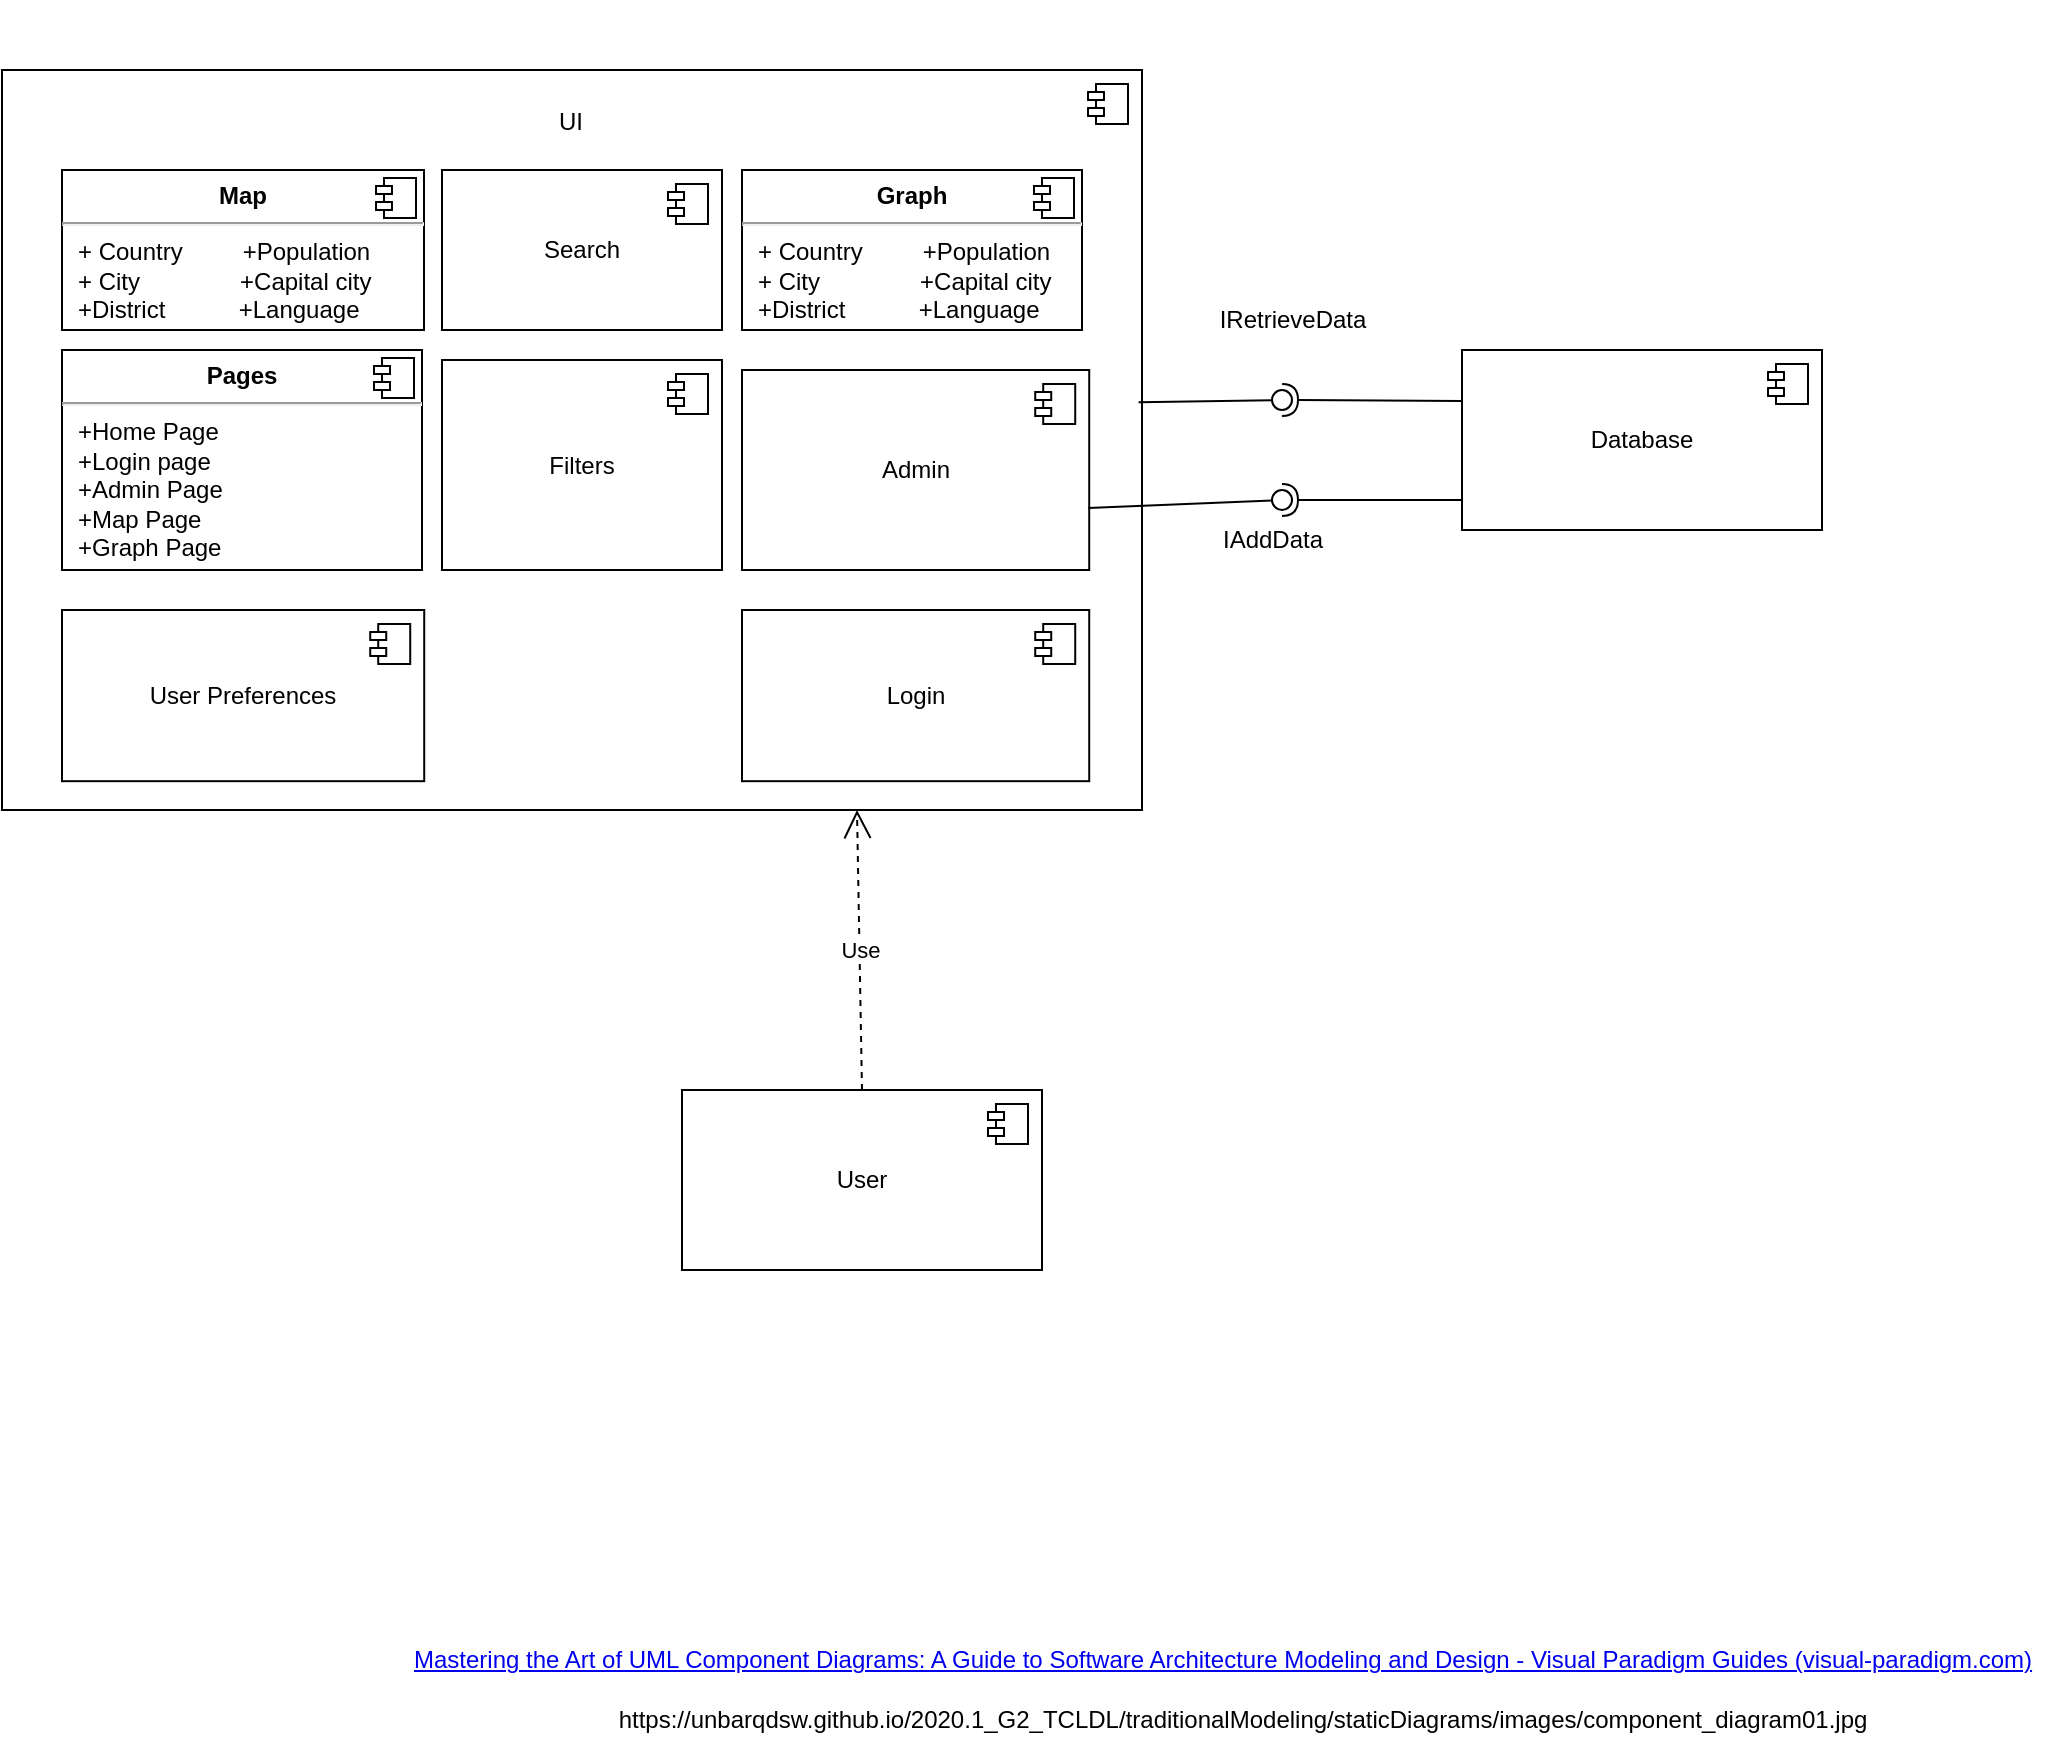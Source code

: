 <mxfile version="23.1.4" type="device">
  <diagram name="Page-1" id="13_8zOQAr86WjmaNlf--">
    <mxGraphModel dx="1807" dy="422" grid="1" gridSize="10" guides="1" tooltips="1" connect="1" arrows="1" fold="1" page="1" pageScale="1" pageWidth="850" pageHeight="1100" math="0" shadow="0">
      <root>
        <mxCell id="0" />
        <mxCell id="1" parent="0" />
        <mxCell id="WpFLkZqgUFWy1yEcNrAh-37" value="&lt;a href=&quot;https://guides.visual-paradigm.com/mastering-the-art-of-uml-component-diagrams-a-guide-to-software-architecture-modeling-and-design/&quot;&gt;Mastering the Art of UML Component Diagrams: A Guide to Software Architecture Modeling and Design - Visual Paradigm Guides (visual-paradigm.com)&lt;/a&gt;" style="text;html=1;align=center;verticalAlign=middle;resizable=0;points=[];autosize=1;strokeColor=none;fillColor=none;" parent="1" vertex="1">
          <mxGeometry x="-25" y="930" width="830" height="30" as="geometry" />
        </mxCell>
        <mxCell id="WpFLkZqgUFWy1yEcNrAh-38" value="https://unbarqdsw.github.io/2020.1_G2_TCLDL/traditionalModeling/staticDiagrams/images/component_diagram01.jpg" style="text;html=1;align=center;verticalAlign=middle;resizable=0;points=[];autosize=1;strokeColor=none;fillColor=none;" parent="1" vertex="1">
          <mxGeometry x="75" y="960" width="650" height="30" as="geometry" />
        </mxCell>
        <mxCell id="CRPML_iLIHGCNvtIgJiJ-3" value="" style="ellipse;whiteSpace=wrap;html=1;align=center;aspect=fixed;fillColor=none;strokeColor=none;resizable=0;perimeter=centerPerimeter;rotatable=0;allowArrows=0;points=[];outlineConnect=1;" vertex="1" parent="1">
          <mxGeometry x="470" y="115" width="10" height="10" as="geometry" />
        </mxCell>
        <mxCell id="CRPML_iLIHGCNvtIgJiJ-28" value="Database" style="html=1;dropTarget=0;whiteSpace=wrap;" vertex="1" parent="1">
          <mxGeometry x="510" y="290" width="180" height="90" as="geometry" />
        </mxCell>
        <mxCell id="CRPML_iLIHGCNvtIgJiJ-29" value="" style="shape=module;jettyWidth=8;jettyHeight=4;" vertex="1" parent="CRPML_iLIHGCNvtIgJiJ-28">
          <mxGeometry x="1" width="20" height="20" relative="1" as="geometry">
            <mxPoint x="-27" y="7" as="offset" />
          </mxGeometry>
        </mxCell>
        <mxCell id="CRPML_iLIHGCNvtIgJiJ-38" value="" style="ellipse;whiteSpace=wrap;html=1;align=center;aspect=fixed;fillColor=none;strokeColor=none;resizable=0;perimeter=centerPerimeter;rotatable=0;allowArrows=0;points=[];outlineConnect=1;" vertex="1" parent="1">
          <mxGeometry x="270" y="370" width="10" height="10" as="geometry" />
        </mxCell>
        <mxCell id="CRPML_iLIHGCNvtIgJiJ-41" value="" style="ellipse;whiteSpace=wrap;html=1;align=center;aspect=fixed;fillColor=none;strokeColor=none;resizable=0;perimeter=centerPerimeter;rotatable=0;allowArrows=0;points=[];outlineConnect=1;" vertex="1" parent="1">
          <mxGeometry x="-50" y="370" width="10" height="10" as="geometry" />
        </mxCell>
        <mxCell id="CRPML_iLIHGCNvtIgJiJ-43" value="" style="group" vertex="1" connectable="0" parent="1">
          <mxGeometry x="-220" y="150" width="570" height="370" as="geometry" />
        </mxCell>
        <mxCell id="CRPML_iLIHGCNvtIgJiJ-24" value="" style="html=1;dropTarget=0;whiteSpace=wrap;" vertex="1" parent="CRPML_iLIHGCNvtIgJiJ-43">
          <mxGeometry width="570" height="370.0" as="geometry" />
        </mxCell>
        <mxCell id="CRPML_iLIHGCNvtIgJiJ-25" value="" style="shape=module;jettyWidth=8;jettyHeight=4;" vertex="1" parent="CRPML_iLIHGCNvtIgJiJ-24">
          <mxGeometry x="1" width="20" height="20" relative="1" as="geometry">
            <mxPoint x="-27" y="7" as="offset" />
          </mxGeometry>
        </mxCell>
        <mxCell id="CRPML_iLIHGCNvtIgJiJ-42" value="UI" style="text;html=1;align=center;verticalAlign=middle;resizable=0;points=[];autosize=1;strokeColor=none;fillColor=none;" vertex="1" parent="CRPML_iLIHGCNvtIgJiJ-43">
          <mxGeometry x="263.889" y="10.882" width="40" height="30" as="geometry" />
        </mxCell>
        <mxCell id="CRPML_iLIHGCNvtIgJiJ-49" value="User Preferences" style="html=1;dropTarget=0;whiteSpace=wrap;" vertex="1" parent="CRPML_iLIHGCNvtIgJiJ-43">
          <mxGeometry x="30" y="270" width="181.11" height="85.59" as="geometry" />
        </mxCell>
        <mxCell id="CRPML_iLIHGCNvtIgJiJ-50" value="" style="shape=module;jettyWidth=8;jettyHeight=4;" vertex="1" parent="CRPML_iLIHGCNvtIgJiJ-49">
          <mxGeometry x="1" width="20" height="20" relative="1" as="geometry">
            <mxPoint x="-27" y="7" as="offset" />
          </mxGeometry>
        </mxCell>
        <mxCell id="CRPML_iLIHGCNvtIgJiJ-51" value="Login" style="html=1;dropTarget=0;whiteSpace=wrap;" vertex="1" parent="CRPML_iLIHGCNvtIgJiJ-43">
          <mxGeometry x="370" y="270" width="173.61" height="85.59" as="geometry" />
        </mxCell>
        <mxCell id="CRPML_iLIHGCNvtIgJiJ-52" value="" style="shape=module;jettyWidth=8;jettyHeight=4;" vertex="1" parent="CRPML_iLIHGCNvtIgJiJ-51">
          <mxGeometry x="1" width="20" height="20" relative="1" as="geometry">
            <mxPoint x="-27" y="7" as="offset" />
          </mxGeometry>
        </mxCell>
        <mxCell id="CRPML_iLIHGCNvtIgJiJ-64" value="&lt;p style=&quot;margin:0px;margin-top:6px;text-align:center;&quot;&gt;&lt;b&gt;Pages&lt;/b&gt;&lt;/p&gt;&lt;hr&gt;&lt;p style=&quot;margin:0px;margin-left:8px;&quot;&gt;+Home Page&lt;/p&gt;&lt;p style=&quot;margin:0px;margin-left:8px;&quot;&gt;+Login page&lt;/p&gt;&lt;p style=&quot;margin:0px;margin-left:8px;&quot;&gt;+Admin Page&lt;/p&gt;&lt;p style=&quot;margin:0px;margin-left:8px;&quot;&gt;+Map Page&lt;br&gt;&lt;/p&gt;&lt;p style=&quot;margin:0px;margin-left:8px;&quot;&gt;+Graph Page&lt;/p&gt;" style="align=left;overflow=fill;html=1;dropTarget=0;whiteSpace=wrap;" vertex="1" parent="CRPML_iLIHGCNvtIgJiJ-43">
          <mxGeometry x="30" y="140" width="180" height="110" as="geometry" />
        </mxCell>
        <mxCell id="CRPML_iLIHGCNvtIgJiJ-65" value="" style="shape=component;jettyWidth=8;jettyHeight=4;" vertex="1" parent="CRPML_iLIHGCNvtIgJiJ-64">
          <mxGeometry x="1" width="20" height="20" relative="1" as="geometry">
            <mxPoint x="-24" y="4" as="offset" />
          </mxGeometry>
        </mxCell>
        <mxCell id="CRPML_iLIHGCNvtIgJiJ-66" value="Admin" style="html=1;dropTarget=0;whiteSpace=wrap;" vertex="1" parent="CRPML_iLIHGCNvtIgJiJ-43">
          <mxGeometry x="370" y="150" width="173.61" height="100" as="geometry" />
        </mxCell>
        <mxCell id="CRPML_iLIHGCNvtIgJiJ-67" value="" style="shape=module;jettyWidth=8;jettyHeight=4;" vertex="1" parent="CRPML_iLIHGCNvtIgJiJ-66">
          <mxGeometry x="1" width="20" height="20" relative="1" as="geometry">
            <mxPoint x="-27" y="7" as="offset" />
          </mxGeometry>
        </mxCell>
        <mxCell id="CRPML_iLIHGCNvtIgJiJ-73" value="Search" style="html=1;dropTarget=0;whiteSpace=wrap;" vertex="1" parent="CRPML_iLIHGCNvtIgJiJ-43">
          <mxGeometry x="220" y="50" width="140" height="80" as="geometry" />
        </mxCell>
        <mxCell id="CRPML_iLIHGCNvtIgJiJ-74" value="" style="shape=module;jettyWidth=8;jettyHeight=4;" vertex="1" parent="CRPML_iLIHGCNvtIgJiJ-73">
          <mxGeometry x="1" width="20" height="20" relative="1" as="geometry">
            <mxPoint x="-27" y="7" as="offset" />
          </mxGeometry>
        </mxCell>
        <mxCell id="CRPML_iLIHGCNvtIgJiJ-75" value="&lt;p style=&quot;margin:0px;margin-top:6px;text-align:center;&quot;&gt;&lt;b&gt;Map&lt;/b&gt;&lt;/p&gt;&lt;hr&gt;&lt;p style=&quot;margin:0px;margin-left:8px;&quot;&gt;+ Country&amp;nbsp; &amp;nbsp; &amp;nbsp; &amp;nbsp; &amp;nbsp;+Population&lt;br&gt;+ City&amp;nbsp; &amp;nbsp; &amp;nbsp; &amp;nbsp; &amp;nbsp; &amp;nbsp; &amp;nbsp; &amp;nbsp;+Capital city&lt;/p&gt;&lt;p style=&quot;margin:0px;margin-left:8px;&quot;&gt;+District&amp;nbsp; &amp;nbsp; &amp;nbsp; &amp;nbsp; &amp;nbsp; &amp;nbsp;+Language&lt;/p&gt;" style="align=left;overflow=fill;html=1;dropTarget=0;whiteSpace=wrap;" vertex="1" parent="CRPML_iLIHGCNvtIgJiJ-43">
          <mxGeometry x="30" y="50" width="181" height="80" as="geometry" />
        </mxCell>
        <mxCell id="CRPML_iLIHGCNvtIgJiJ-76" value="" style="shape=component;jettyWidth=8;jettyHeight=4;" vertex="1" parent="CRPML_iLIHGCNvtIgJiJ-75">
          <mxGeometry x="1" width="20" height="20" relative="1" as="geometry">
            <mxPoint x="-24" y="4" as="offset" />
          </mxGeometry>
        </mxCell>
        <mxCell id="CRPML_iLIHGCNvtIgJiJ-77" value="&lt;p style=&quot;border-color: var(--border-color); margin: 6px 0px 0px; text-align: center;&quot;&gt;&lt;b style=&quot;border-color: var(--border-color);&quot;&gt;Graph&lt;/b&gt;&lt;/p&gt;&lt;hr style=&quot;border-color: var(--border-color);&quot;&gt;&lt;p style=&quot;border-color: var(--border-color); margin: 0px 0px 0px 8px;&quot;&gt;+ Country&amp;nbsp; &amp;nbsp; &amp;nbsp; &amp;nbsp; &amp;nbsp;+Population&lt;br style=&quot;border-color: var(--border-color);&quot;&gt;+ City&amp;nbsp; &amp;nbsp; &amp;nbsp; &amp;nbsp; &amp;nbsp; &amp;nbsp; &amp;nbsp; &amp;nbsp;+Capital city&lt;/p&gt;&lt;p style=&quot;border-color: var(--border-color); margin: 0px 0px 0px 8px;&quot;&gt;+District&amp;nbsp; &amp;nbsp; &amp;nbsp; &amp;nbsp; &amp;nbsp; &amp;nbsp;+Language&lt;/p&gt;" style="align=left;overflow=fill;html=1;dropTarget=0;whiteSpace=wrap;" vertex="1" parent="CRPML_iLIHGCNvtIgJiJ-43">
          <mxGeometry x="370" y="50" width="170" height="80" as="geometry" />
        </mxCell>
        <mxCell id="CRPML_iLIHGCNvtIgJiJ-78" value="" style="shape=component;jettyWidth=8;jettyHeight=4;" vertex="1" parent="CRPML_iLIHGCNvtIgJiJ-77">
          <mxGeometry x="1" width="20" height="20" relative="1" as="geometry">
            <mxPoint x="-24" y="4" as="offset" />
          </mxGeometry>
        </mxCell>
        <mxCell id="CRPML_iLIHGCNvtIgJiJ-79" value="Filters" style="html=1;dropTarget=0;whiteSpace=wrap;" vertex="1" parent="CRPML_iLIHGCNvtIgJiJ-43">
          <mxGeometry x="220" y="145" width="140" height="105" as="geometry" />
        </mxCell>
        <mxCell id="CRPML_iLIHGCNvtIgJiJ-80" value="" style="shape=module;jettyWidth=8;jettyHeight=4;" vertex="1" parent="CRPML_iLIHGCNvtIgJiJ-79">
          <mxGeometry x="1" width="20" height="20" relative="1" as="geometry">
            <mxPoint x="-27" y="7" as="offset" />
          </mxGeometry>
        </mxCell>
        <mxCell id="CRPML_iLIHGCNvtIgJiJ-44" value="" style="rounded=0;orthogonalLoop=1;jettySize=auto;html=1;endArrow=halfCircle;endFill=0;endSize=6;strokeWidth=1;sketch=0;exitX=0.002;exitY=0.284;exitDx=0;exitDy=0;exitPerimeter=0;" edge="1" target="CRPML_iLIHGCNvtIgJiJ-46" parent="1" source="CRPML_iLIHGCNvtIgJiJ-28">
          <mxGeometry relative="1" as="geometry">
            <mxPoint x="425" y="385" as="sourcePoint" />
          </mxGeometry>
        </mxCell>
        <mxCell id="CRPML_iLIHGCNvtIgJiJ-45" value="" style="rounded=0;orthogonalLoop=1;jettySize=auto;html=1;endArrow=oval;endFill=0;sketch=0;sourcePerimeterSpacing=0;targetPerimeterSpacing=0;endSize=10;exitX=0.997;exitY=0.449;exitDx=0;exitDy=0;exitPerimeter=0;entryX=0.3;entryY=0.3;entryDx=0;entryDy=0;entryPerimeter=0;" edge="1" target="CRPML_iLIHGCNvtIgJiJ-46" parent="1" source="CRPML_iLIHGCNvtIgJiJ-24">
          <mxGeometry relative="1" as="geometry">
            <mxPoint x="400" y="330" as="sourcePoint" />
          </mxGeometry>
        </mxCell>
        <mxCell id="CRPML_iLIHGCNvtIgJiJ-46" value="" style="ellipse;whiteSpace=wrap;html=1;align=center;aspect=fixed;fillColor=none;strokeColor=none;resizable=0;perimeter=centerPerimeter;rotatable=0;allowArrows=0;points=[];outlineConnect=1;" vertex="1" parent="1">
          <mxGeometry x="415" y="310" width="10" height="10" as="geometry" />
        </mxCell>
        <mxCell id="CRPML_iLIHGCNvtIgJiJ-53" value="User" style="html=1;dropTarget=0;whiteSpace=wrap;" vertex="1" parent="1">
          <mxGeometry x="120" y="660" width="180" height="90" as="geometry" />
        </mxCell>
        <mxCell id="CRPML_iLIHGCNvtIgJiJ-54" value="" style="shape=module;jettyWidth=8;jettyHeight=4;" vertex="1" parent="CRPML_iLIHGCNvtIgJiJ-53">
          <mxGeometry x="1" width="20" height="20" relative="1" as="geometry">
            <mxPoint x="-27" y="7" as="offset" />
          </mxGeometry>
        </mxCell>
        <mxCell id="CRPML_iLIHGCNvtIgJiJ-57" value="" style="ellipse;whiteSpace=wrap;html=1;align=center;aspect=fixed;fillColor=none;strokeColor=none;resizable=0;perimeter=centerPerimeter;rotatable=0;allowArrows=0;points=[];outlineConnect=1;" vertex="1" parent="1">
          <mxGeometry x="245" y="610" width="10" height="10" as="geometry" />
        </mxCell>
        <mxCell id="CRPML_iLIHGCNvtIgJiJ-60" value="" style="ellipse;whiteSpace=wrap;html=1;align=center;aspect=fixed;fillColor=none;strokeColor=none;resizable=0;perimeter=centerPerimeter;rotatable=0;allowArrows=0;points=[];outlineConnect=1;" vertex="1" parent="1">
          <mxGeometry x="165" y="610" width="10" height="10" as="geometry" />
        </mxCell>
        <mxCell id="CRPML_iLIHGCNvtIgJiJ-68" value="" style="rounded=0;orthogonalLoop=1;jettySize=auto;html=1;endArrow=halfCircle;endFill=0;endSize=6;strokeWidth=1;sketch=0;exitX=0;exitY=0.833;exitDx=0;exitDy=0;exitPerimeter=0;" edge="1" target="CRPML_iLIHGCNvtIgJiJ-70" parent="1" source="CRPML_iLIHGCNvtIgJiJ-28">
          <mxGeometry relative="1" as="geometry">
            <mxPoint x="440" y="355" as="sourcePoint" />
          </mxGeometry>
        </mxCell>
        <mxCell id="CRPML_iLIHGCNvtIgJiJ-69" value="" style="rounded=0;orthogonalLoop=1;jettySize=auto;html=1;endArrow=oval;endFill=0;sketch=0;sourcePerimeterSpacing=0;targetPerimeterSpacing=0;endSize=10;exitX=0.997;exitY=0.69;exitDx=0;exitDy=0;exitPerimeter=0;" edge="1" target="CRPML_iLIHGCNvtIgJiJ-70" parent="1" source="CRPML_iLIHGCNvtIgJiJ-66">
          <mxGeometry relative="1" as="geometry">
            <mxPoint x="330" y="355" as="sourcePoint" />
          </mxGeometry>
        </mxCell>
        <mxCell id="CRPML_iLIHGCNvtIgJiJ-70" value="" style="ellipse;whiteSpace=wrap;html=1;align=center;aspect=fixed;fillColor=none;strokeColor=none;resizable=0;perimeter=centerPerimeter;rotatable=0;allowArrows=0;points=[];outlineConnect=1;" vertex="1" parent="1">
          <mxGeometry x="415" y="360" width="10" height="10" as="geometry" />
        </mxCell>
        <mxCell id="CRPML_iLIHGCNvtIgJiJ-71" value="IAddData" style="text;html=1;align=center;verticalAlign=middle;resizable=0;points=[];autosize=1;strokeColor=none;fillColor=none;" vertex="1" parent="1">
          <mxGeometry x="380" y="370" width="70" height="30" as="geometry" />
        </mxCell>
        <mxCell id="CRPML_iLIHGCNvtIgJiJ-72" value="IRetrieveData" style="text;html=1;align=center;verticalAlign=middle;resizable=0;points=[];autosize=1;strokeColor=none;fillColor=none;" vertex="1" parent="1">
          <mxGeometry x="375" y="260" width="100" height="30" as="geometry" />
        </mxCell>
        <mxCell id="CRPML_iLIHGCNvtIgJiJ-81" value="Use" style="endArrow=open;endSize=12;dashed=1;html=1;rounded=0;entryX=0.75;entryY=1;entryDx=0;entryDy=0;exitX=0.5;exitY=0;exitDx=0;exitDy=0;" edge="1" parent="1" source="CRPML_iLIHGCNvtIgJiJ-53" target="CRPML_iLIHGCNvtIgJiJ-24">
          <mxGeometry width="160" relative="1" as="geometry">
            <mxPoint x="100" y="610" as="sourcePoint" />
            <mxPoint x="260" y="610" as="targetPoint" />
          </mxGeometry>
        </mxCell>
      </root>
    </mxGraphModel>
  </diagram>
</mxfile>
